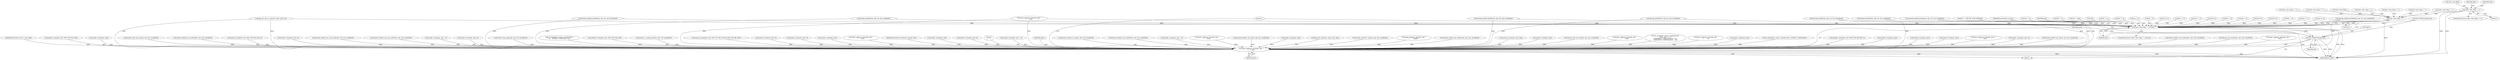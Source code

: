 digraph "0_tcpdump_d10a0f980fe8f9407ab1ffbd612641433ebe175e@pointer" {
"1002629" [label="(Call,ndo->ndo_vflag <= 1)"];
"1002898" [label="(Call,ndo->ndo_vflag > 1)"];
"1002897" [label="(Call,ndo->ndo_vflag > 1 && len)"];
"1002905" [label="(Call,ND_TCHECK2(*pptr,len))"];
"1002909" [label="(Call,print_unknown_data(ndo, pptr, \"\n\t    \", len))"];
"1001962" [label="(Call,decode_clnp_prefix(ndo, tptr, buf, sizeof(buf)))"];
"1002915" [label="(Literal,1)"];
"1002903" [label="(Identifier,len)"];
"1000391" [label="(Call,len == 6)"];
"1002237" [label="(Call,as_printf(ndo, astostr, sizeof(astostr),\n\t\t\t    EXTRACT_32BITS(tptr+2)))"];
"1000909" [label="(Call,ip6addr_string(ndo, tptr+BGP_VPN_RD_LEN))"];
"1002817" [label="(Call,len == 0)"];
"1002908" [label="(Identifier,len)"];
"1000180" [label="(Call,len % 2)"];
"1002899" [label="(Call,ndo->ndo_vflag)"];
"1001930" [label="(Call,decode_labeled_vpn_l2(ndo, tptr, buf, sizeof(buf)))"];
"1001786" [label="(Call,decode_labeled_vpn_prefix4(ndo, tptr, buf, sizeof(buf)))"];
"1000362" [label="(Call,len != 0)"];
"1002630" [label="(Call,ndo->ndo_vflag)"];
"1000376" [label="(Call,len != 8)"];
"1000573" [label="(Call,len % 4)"];
"1000977" [label="(Call,isonsap_string(ndo, tptr, tlen))"];
"1001262" [label="(Call,decode_labeled_vpn_prefix4(ndo, tptr, buf, sizeof(buf)))"];
"1001534" [label="(Call,decode_clnp_prefix(ndo, tptr, buf, sizeof(buf)))"];
"1001615" [label="(Call,print_unknown_data(ndo, tptr, \"\n\t    \", tlen))"];
"1000128" [label="(MethodParameterIn,const u_char *pptr)"];
"1002904" [label="(Block,)"];
"1002629" [label="(Call,ndo->ndo_vflag <= 1)"];
"1000815" [label="(Call,ipaddr_string(ndo, tptr+BGP_VPN_RD_LEN))"];
"1002536" [label="(Call,ipaddr_string(ndo, tptr))"];
"1002136" [label="(Call,len % 8)"];
"1001706" [label="(Call,decode_prefix4(ndo, tptr, len, buf, sizeof(buf)))"];
"1002628" [label="(ControlStructure,if (ndo->ndo_vflag <= 1))"];
"1002026" [label="(Call,decode_mdt_vpn_nlri(ndo, tptr, buf, sizeof(buf)))"];
"1000436" [label="(Call,len != 8)"];
"1000153" [label="(Call,len != 1)"];
"1002906" [label="(Call,*pptr)"];
"1002820" [label="(Call,len % 12)"];
"1001470" [label="(Call,decode_labeled_vpn_prefix6(ndo, tptr, buf, sizeof(buf)))"];
"1001038" [label="(Call,ipaddr_string(ndo, tptr+BGP_VPN_RD_LEN+4))"];
"1002633" [label="(Literal,1)"];
"1001746" [label="(Call,decode_labeled_prefix4(ndo, tptr, len, buf, sizeof(buf)))"];
"1002203" [label="(Call,ipaddr_string(ndo, tptr+4))"];
"1002546" [label="(Call,ndo->ndo_vflag <= 1)"];
"1001994" [label="(Call,decode_labeled_vpn_clnp_prefix(ndo, tptr, buf, sizeof(buf)))"];
"1001566" [label="(Call,decode_labeled_vpn_clnp_prefix(ndo, tptr, buf, sizeof(buf)))"];
"1000677" [label="(Call,ndo->ndo_vflag <= 1)"];
"1000428" [label="(Call,ipaddr_string(ndo, tptr + 4))"];
"1002482" [label="(Call,ipaddr_string(ndo, tptr+4))"];
"1002874" [label="(Call,ND_TCHECK2(*pptr,len))"];
"1000200" [label="(Call,bgp_attr_get_as_size(ndo, atype, pptr, len))"];
"1001294" [label="(Call,decode_rt_routing_info(ndo, tptr, buf, sizeof(buf)))"];
"1001430" [label="(Call,decode_labeled_prefix6(ndo, tptr, len, buf, sizeof(buf)))"];
"1001018" [label="(Call,isonsap_string(ndo, tptr+BGP_VPN_RD_LEN,tlen-BGP_VPN_RD_LEN))"];
"1001680" [label="(Call,len == BGP_MP_NLRI_MINSIZE)"];
"1002897" [label="(Call,ndo->ndo_vflag > 1 && len)"];
"1002219" [label="(Call,ipaddr_string(ndo, tptr+2))"];
"1002461" [label="(Call,ipaddr_string(ndo, tptr+4))"];
"1002516" [label="(Call,ipaddr_string(ndo, tptr))"];
"1000682" [label="(Call,print_unknown_data(ndo, tptr, \"\n\t    \", tlen))"];
"1000373" [label="(Call,len != 6)"];
"1000126" [label="(MethodParameterIn,netdissect_options *ndo)"];
"1002907" [label="(Identifier,pptr)"];
"1000312" [label="(Call,len != 4)"];
"1000767" [label="(Call,ipaddr_string(ndo, tptr))"];
"1002885" [label="(Call,ndo->ndo_vflag <= 1)"];
"1002298" [label="(Call,ipaddr_string(ndo, tptr+2))"];
"1002912" [label="(Literal,\"\n\t    \")"];
"1000463" [label="(Call,ipaddr_string(ndo, tptr + 4))"];
"1002810" [label="(Call,len -= alen)"];
"1001858" [label="(Call,decode_labeled_prefix6(ndo, tptr, len, buf, sizeof(buf)))"];
"1002911" [label="(Identifier,pptr)"];
"1002910" [label="(Identifier,ndo)"];
"1001326" [label="(Call,decode_multicast_vpn(ndo, tptr, buf, sizeof(buf)))"];
"1001898" [label="(Call,decode_labeled_vpn_prefix6(ndo, tptr, buf, sizeof(buf)))"];
"1001390" [label="(Call,decode_prefix6(ndo, tptr, len, buf, sizeof(buf)))"];
"1000129" [label="(MethodParameterIn,u_int len)"];
"1000190" [label="(Call,!len)"];
"1000408" [label="(Call,ipaddr_string(ndo, tptr + 2))"];
"1001092" [label="(Call,print_unknown_data(ndo, tptr, \"\n\t    \", tlen))"];
"1000548" [label="(Call,len != 4)"];
"1002641" [label="(Identifier,tptr)"];
"1001222" [label="(Call,decode_labeled_prefix4(ndo, tptr, len, buf, sizeof(buf)))"];
"1002913" [label="(Identifier,len)"];
"1000955" [label="(Call,ipaddr_string(ndo, tptr))"];
"1002636" [label="(Identifier,ndo)"];
"1002800" [label="(Call,bgp_attr_print(ndo, atype, tptr, alen))"];
"1002905" [label="(Call,ND_TCHECK2(*pptr,len))"];
"1002058" [label="(Call,decode_multicast_vpn(ndo, tptr, buf, sizeof(buf)))"];
"1000338" [label="(Call,len != 4)"];
"1002834" [label="(Call,len > 0)"];
"1002635" [label="(Call,print_unknown_data(ndo, tptr,\"\n\t      \", length))"];
"1002909" [label="(Call,print_unknown_data(ndo, pptr, \"\n\t    \", len))"];
"1002890" [label="(Call,print_unknown_data(ndo, pptr, \"\n\t    \", len))"];
"1002499" [label="(Call,ipaddr_string(ndo, tptr))"];
"1002673" [label="(Call,len -=4)"];
"1002902" [label="(Literal,1)"];
"1000471" [label="(Call,len % 4)"];
"1002896" [label="(ControlStructure,if (ndo->ndo_vflag > 1 && len))"];
"1002919" [label="(MethodReturn,RET)"];
"1001358" [label="(Call,decode_mdt_vpn_nlri(ndo, tptr, buf, sizeof(buf)))"];
"1001087" [label="(Call,ndo->ndo_vflag <= 1)"];
"1002552" [label="(Call,print_unknown_data(ndo, tptr, \"\n\t      \", tlen))"];
"1001610" [label="(Call,ndo->ndo_vflag <= 1)"];
"1002104" [label="(Call,ndo->ndo_vflag <= 1)"];
"1000258" [label="(Call,as_printf(ndo, astostr, sizeof(astostr),\n\t\t\t\tas_size == 2 ?\n\t\t\t\tEXTRACT_16BITS(&tptr[2 + i]) :\n\t\t\t\tEXTRACT_32BITS(&tptr[2 + i])))"];
"1002378" [label="(Call,print_unknown_data(ndo, tptr, \"\n\t      \", 8))"];
"1002898" [label="(Call,ndo->ndo_vflag > 1)"];
"1000598" [label="(Call,ipaddr_string(ndo, tptr))"];
"1002663" [label="(Call,as_printf(ndo, astostr, sizeof(astostr), EXTRACT_32BITS(tptr)))"];
"1001818" [label="(Call,decode_prefix6(ndo, tptr, len, buf, sizeof(buf)))"];
"1001058" [label="(Call,ip6addr_string(ndo, tptr+BGP_VPN_RD_LEN+3))"];
"1000861" [label="(Call,ip6addr_string(ndo, tptr))"];
"1001182" [label="(Call,decode_prefix4(ndo, tptr, len, buf, sizeof(buf)))"];
"1000567" [label="(Call,ipaddr_string(ndo, tptr))"];
"1000331" [label="(Call,ipaddr_string(ndo, tptr))"];
"1002109" [label="(Call,print_unknown_data(ndo, tptr-3, \"\n\t    \", tlen))"];
"1002284" [label="(Call,ipaddr_string(ndo, tptr+2))"];
"1001502" [label="(Call,decode_labeled_vpn_l2(ndo, tptr, buf, sizeof(buf)))"];
"1002629" -> "1002628"  [label="AST: "];
"1002629" -> "1002633"  [label="CFG: "];
"1002630" -> "1002629"  [label="AST: "];
"1002633" -> "1002629"  [label="AST: "];
"1002636" -> "1002629"  [label="CFG: "];
"1002641" -> "1002629"  [label="CFG: "];
"1002629" -> "1002919"  [label="DDG: "];
"1002629" -> "1002919"  [label="DDG: "];
"1002629" -> "1002898"  [label="DDG: "];
"1002898" -> "1002897"  [label="AST: "];
"1002898" -> "1002902"  [label="CFG: "];
"1002899" -> "1002898"  [label="AST: "];
"1002902" -> "1002898"  [label="AST: "];
"1002903" -> "1002898"  [label="CFG: "];
"1002897" -> "1002898"  [label="CFG: "];
"1002898" -> "1002919"  [label="DDG: "];
"1002898" -> "1002897"  [label="DDG: "];
"1002898" -> "1002897"  [label="DDG: "];
"1000677" -> "1002898"  [label="DDG: "];
"1001087" -> "1002898"  [label="DDG: "];
"1001610" -> "1002898"  [label="DDG: "];
"1002546" -> "1002898"  [label="DDG: "];
"1002885" -> "1002898"  [label="DDG: "];
"1002104" -> "1002898"  [label="DDG: "];
"1002897" -> "1002896"  [label="AST: "];
"1002897" -> "1002903"  [label="CFG: "];
"1002903" -> "1002897"  [label="AST: "];
"1002907" -> "1002897"  [label="CFG: "];
"1002915" -> "1002897"  [label="CFG: "];
"1002897" -> "1002919"  [label="DDG: "];
"1002897" -> "1002919"  [label="DDG: "];
"1002897" -> "1002919"  [label="DDG: "];
"1000338" -> "1002897"  [label="DDG: "];
"1000436" -> "1002897"  [label="DDG: "];
"1000471" -> "1002897"  [label="DDG: "];
"1002874" -> "1002897"  [label="DDG: "];
"1000391" -> "1002897"  [label="DDG: "];
"1000312" -> "1002897"  [label="DDG: "];
"1002890" -> "1002897"  [label="DDG: "];
"1000180" -> "1002897"  [label="DDG: "];
"1000190" -> "1002897"  [label="DDG: "];
"1000573" -> "1002897"  [label="DDG: "];
"1002136" -> "1002897"  [label="DDG: "];
"1001818" -> "1002897"  [label="DDG: "];
"1000362" -> "1002897"  [label="DDG: "];
"1002673" -> "1002897"  [label="DDG: "];
"1001430" -> "1002897"  [label="DDG: "];
"1000376" -> "1002897"  [label="DDG: "];
"1001706" -> "1002897"  [label="DDG: "];
"1001390" -> "1002897"  [label="DDG: "];
"1001182" -> "1002897"  [label="DDG: "];
"1002817" -> "1002897"  [label="DDG: "];
"1001746" -> "1002897"  [label="DDG: "];
"1001222" -> "1002897"  [label="DDG: "];
"1001858" -> "1002897"  [label="DDG: "];
"1002810" -> "1002897"  [label="DDG: "];
"1000153" -> "1002897"  [label="DDG: "];
"1000373" -> "1002897"  [label="DDG: "];
"1000548" -> "1002897"  [label="DDG: "];
"1002834" -> "1002897"  [label="DDG: "];
"1002820" -> "1002897"  [label="DDG: "];
"1000129" -> "1002897"  [label="DDG: "];
"1001680" -> "1002897"  [label="DDG: "];
"1000200" -> "1002897"  [label="DDG: "];
"1002897" -> "1002905"  [label="DDG: "];
"1002905" -> "1002904"  [label="AST: "];
"1002905" -> "1002908"  [label="CFG: "];
"1002906" -> "1002905"  [label="AST: "];
"1002908" -> "1002905"  [label="AST: "];
"1002910" -> "1002905"  [label="CFG: "];
"1002905" -> "1002919"  [label="DDG: "];
"1002905" -> "1002919"  [label="DDG: "];
"1002874" -> "1002905"  [label="DDG: "];
"1000129" -> "1002905"  [label="DDG: "];
"1002905" -> "1002909"  [label="DDG: "];
"1002909" -> "1002904"  [label="AST: "];
"1002909" -> "1002913"  [label="CFG: "];
"1002910" -> "1002909"  [label="AST: "];
"1002911" -> "1002909"  [label="AST: "];
"1002912" -> "1002909"  [label="AST: "];
"1002913" -> "1002909"  [label="AST: "];
"1002915" -> "1002909"  [label="CFG: "];
"1002909" -> "1002919"  [label="DDG: "];
"1002909" -> "1002919"  [label="DDG: "];
"1002909" -> "1002919"  [label="DDG: "];
"1002909" -> "1002919"  [label="DDG: "];
"1000682" -> "1002909"  [label="DDG: "];
"1002058" -> "1002909"  [label="DDG: "];
"1001018" -> "1002909"  [label="DDG: "];
"1001706" -> "1002909"  [label="DDG: "];
"1002026" -> "1002909"  [label="DDG: "];
"1001470" -> "1002909"  [label="DDG: "];
"1002552" -> "1002909"  [label="DDG: "];
"1001390" -> "1002909"  [label="DDG: "];
"1000861" -> "1002909"  [label="DDG: "];
"1002890" -> "1002909"  [label="DDG: "];
"1002890" -> "1002909"  [label="DDG: "];
"1000258" -> "1002909"  [label="DDG: "];
"1001294" -> "1002909"  [label="DDG: "];
"1002461" -> "1002909"  [label="DDG: "];
"1001566" -> "1002909"  [label="DDG: "];
"1001222" -> "1002909"  [label="DDG: "];
"1000815" -> "1002909"  [label="DDG: "];
"1001858" -> "1002909"  [label="DDG: "];
"1001818" -> "1002909"  [label="DDG: "];
"1000200" -> "1002909"  [label="DDG: "];
"1000200" -> "1002909"  [label="DDG: "];
"1000598" -> "1002909"  [label="DDG: "];
"1001746" -> "1002909"  [label="DDG: "];
"1002284" -> "1002909"  [label="DDG: "];
"1001534" -> "1002909"  [label="DDG: "];
"1002482" -> "1002909"  [label="DDG: "];
"1000567" -> "1002909"  [label="DDG: "];
"1001962" -> "1002909"  [label="DDG: "];
"1002219" -> "1002909"  [label="DDG: "];
"1000408" -> "1002909"  [label="DDG: "];
"1002663" -> "1002909"  [label="DDG: "];
"1002635" -> "1002909"  [label="DDG: "];
"1001358" -> "1002909"  [label="DDG: "];
"1001786" -> "1002909"  [label="DDG: "];
"1002203" -> "1002909"  [label="DDG: "];
"1001262" -> "1002909"  [label="DDG: "];
"1000331" -> "1002909"  [label="DDG: "];
"1002536" -> "1002909"  [label="DDG: "];
"1001898" -> "1002909"  [label="DDG: "];
"1002499" -> "1002909"  [label="DDG: "];
"1002298" -> "1002909"  [label="DDG: "];
"1001615" -> "1002909"  [label="DDG: "];
"1001182" -> "1002909"  [label="DDG: "];
"1002378" -> "1002909"  [label="DDG: "];
"1000909" -> "1002909"  [label="DDG: "];
"1000463" -> "1002909"  [label="DDG: "];
"1002109" -> "1002909"  [label="DDG: "];
"1002516" -> "1002909"  [label="DDG: "];
"1002237" -> "1002909"  [label="DDG: "];
"1001092" -> "1002909"  [label="DDG: "];
"1002800" -> "1002909"  [label="DDG: "];
"1001930" -> "1002909"  [label="DDG: "];
"1001058" -> "1002909"  [label="DDG: "];
"1001326" -> "1002909"  [label="DDG: "];
"1000977" -> "1002909"  [label="DDG: "];
"1000955" -> "1002909"  [label="DDG: "];
"1000428" -> "1002909"  [label="DDG: "];
"1001994" -> "1002909"  [label="DDG: "];
"1000767" -> "1002909"  [label="DDG: "];
"1001038" -> "1002909"  [label="DDG: "];
"1001430" -> "1002909"  [label="DDG: "];
"1001502" -> "1002909"  [label="DDG: "];
"1000126" -> "1002909"  [label="DDG: "];
"1000128" -> "1002909"  [label="DDG: "];
"1000129" -> "1002909"  [label="DDG: "];
}
